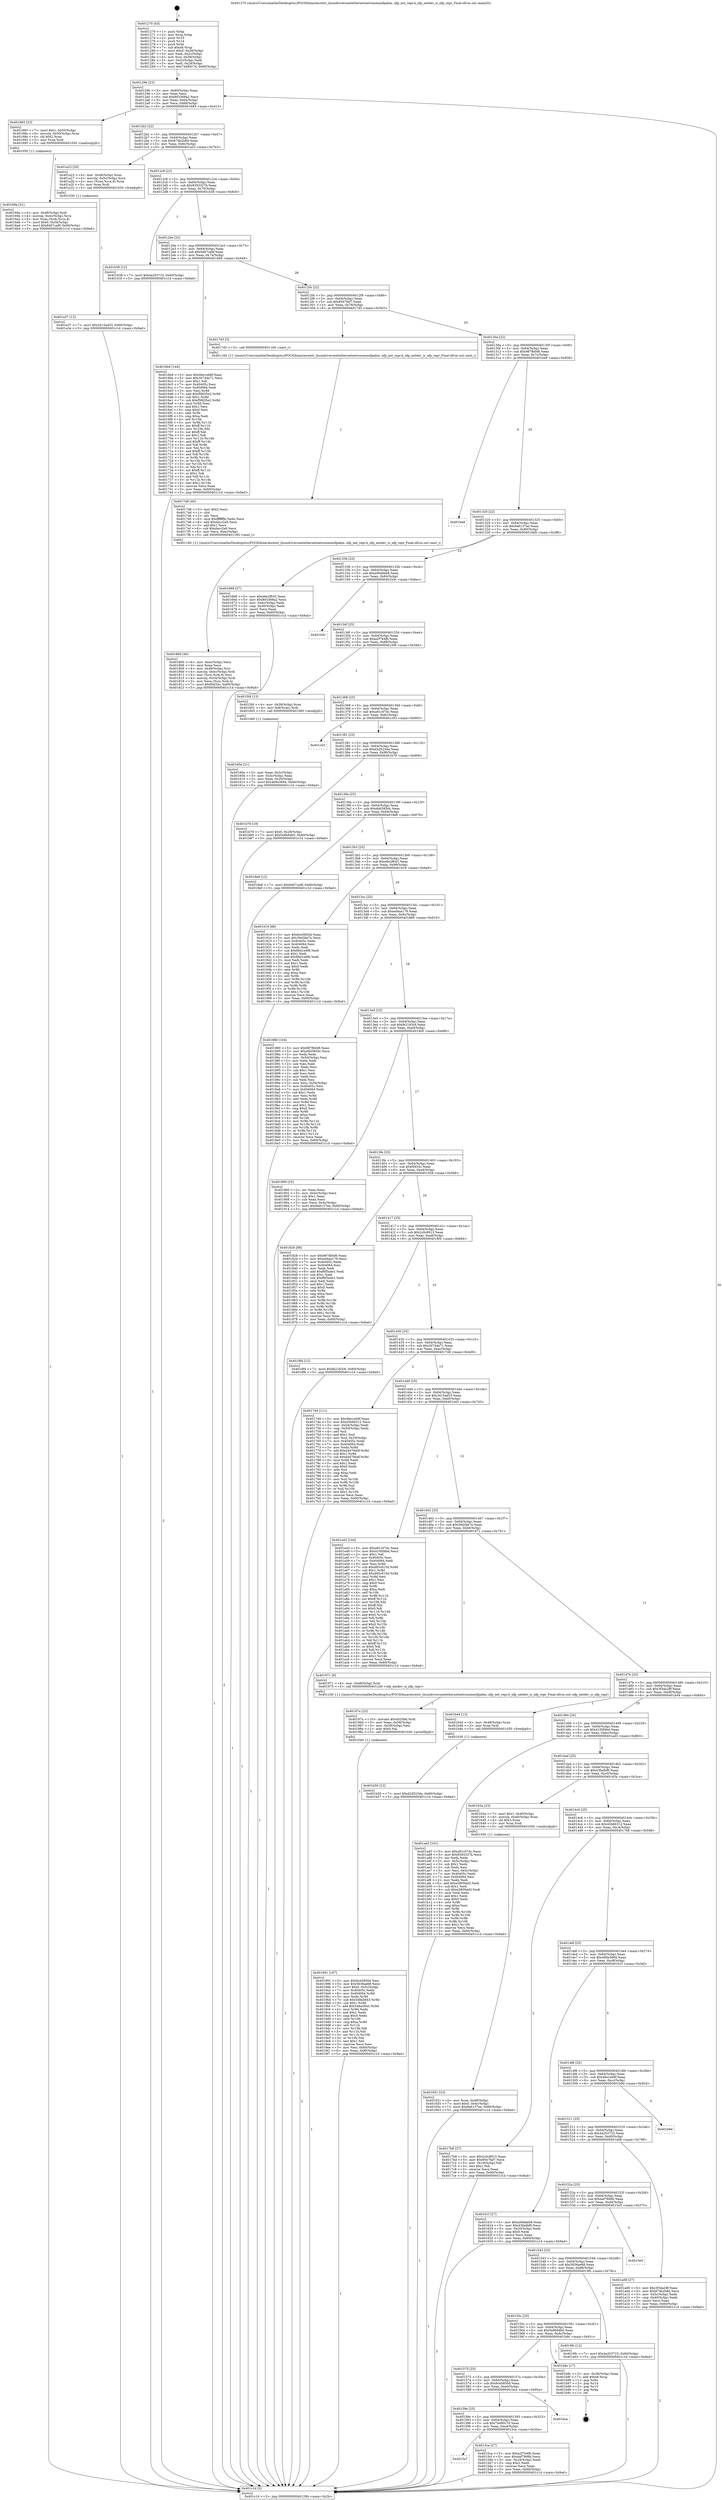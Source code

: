 digraph "0x401270" {
  label = "0x401270 (/mnt/c/Users/mathe/Desktop/tcc/POCII/binaries/extr_linuxdriversnetethernetnetronomenfpabm..nfp_net_repr.h_nfp_netdev_is_nfp_repr_Final-ollvm.out::main(0))"
  labelloc = "t"
  node[shape=record]

  Entry [label="",width=0.3,height=0.3,shape=circle,fillcolor=black,style=filled]
  "0x40129b" [label="{
     0x40129b [23]\l
     | [instrs]\l
     &nbsp;&nbsp;0x40129b \<+3\>: mov -0x60(%rbp),%eax\l
     &nbsp;&nbsp;0x40129e \<+2\>: mov %eax,%ecx\l
     &nbsp;&nbsp;0x4012a0 \<+6\>: sub $0x803368a2,%ecx\l
     &nbsp;&nbsp;0x4012a6 \<+3\>: mov %eax,-0x64(%rbp)\l
     &nbsp;&nbsp;0x4012a9 \<+3\>: mov %ecx,-0x68(%rbp)\l
     &nbsp;&nbsp;0x4012ac \<+6\>: je 0000000000401683 \<main+0x413\>\l
  }"]
  "0x401683" [label="{
     0x401683 [23]\l
     | [instrs]\l
     &nbsp;&nbsp;0x401683 \<+7\>: movl $0x1,-0x50(%rbp)\l
     &nbsp;&nbsp;0x40168a \<+4\>: movslq -0x50(%rbp),%rax\l
     &nbsp;&nbsp;0x40168e \<+4\>: shl $0x2,%rax\l
     &nbsp;&nbsp;0x401692 \<+3\>: mov %rax,%rdi\l
     &nbsp;&nbsp;0x401695 \<+5\>: call 0000000000401050 \<malloc@plt\>\l
     | [calls]\l
     &nbsp;&nbsp;0x401050 \{1\} (unknown)\l
  }"]
  "0x4012b2" [label="{
     0x4012b2 [22]\l
     | [instrs]\l
     &nbsp;&nbsp;0x4012b2 \<+5\>: jmp 00000000004012b7 \<main+0x47\>\l
     &nbsp;&nbsp;0x4012b7 \<+3\>: mov -0x64(%rbp),%eax\l
     &nbsp;&nbsp;0x4012ba \<+5\>: sub $0x874b2b84,%eax\l
     &nbsp;&nbsp;0x4012bf \<+3\>: mov %eax,-0x6c(%rbp)\l
     &nbsp;&nbsp;0x4012c2 \<+6\>: je 0000000000401a23 \<main+0x7b3\>\l
  }"]
  Exit [label="",width=0.3,height=0.3,shape=circle,fillcolor=black,style=filled,peripheries=2]
  "0x401a23" [label="{
     0x401a23 [20]\l
     | [instrs]\l
     &nbsp;&nbsp;0x401a23 \<+4\>: mov -0x48(%rbp),%rax\l
     &nbsp;&nbsp;0x401a27 \<+4\>: movslq -0x5c(%rbp),%rcx\l
     &nbsp;&nbsp;0x401a2b \<+4\>: mov (%rax,%rcx,8),%rax\l
     &nbsp;&nbsp;0x401a2f \<+3\>: mov %rax,%rdi\l
     &nbsp;&nbsp;0x401a32 \<+5\>: call 0000000000401030 \<free@plt\>\l
     | [calls]\l
     &nbsp;&nbsp;0x401030 \{1\} (unknown)\l
  }"]
  "0x4012c8" [label="{
     0x4012c8 [22]\l
     | [instrs]\l
     &nbsp;&nbsp;0x4012c8 \<+5\>: jmp 00000000004012cd \<main+0x5d\>\l
     &nbsp;&nbsp;0x4012cd \<+3\>: mov -0x64(%rbp),%eax\l
     &nbsp;&nbsp;0x4012d0 \<+5\>: sub $0x9393327b,%eax\l
     &nbsp;&nbsp;0x4012d5 \<+3\>: mov %eax,-0x70(%rbp)\l
     &nbsp;&nbsp;0x4012d8 \<+6\>: je 0000000000401b38 \<main+0x8c8\>\l
  }"]
  "0x401b50" [label="{
     0x401b50 [12]\l
     | [instrs]\l
     &nbsp;&nbsp;0x401b50 \<+7\>: movl $0xd2d523da,-0x60(%rbp)\l
     &nbsp;&nbsp;0x401b57 \<+5\>: jmp 0000000000401c1d \<main+0x9ad\>\l
  }"]
  "0x401b38" [label="{
     0x401b38 [12]\l
     | [instrs]\l
     &nbsp;&nbsp;0x401b38 \<+7\>: movl $0x4a203723,-0x60(%rbp)\l
     &nbsp;&nbsp;0x401b3f \<+5\>: jmp 0000000000401c1d \<main+0x9ad\>\l
  }"]
  "0x4012de" [label="{
     0x4012de [22]\l
     | [instrs]\l
     &nbsp;&nbsp;0x4012de \<+5\>: jmp 00000000004012e3 \<main+0x73\>\l
     &nbsp;&nbsp;0x4012e3 \<+3\>: mov -0x64(%rbp),%eax\l
     &nbsp;&nbsp;0x4012e6 \<+5\>: sub $0x9467ca9f,%eax\l
     &nbsp;&nbsp;0x4012eb \<+3\>: mov %eax,-0x74(%rbp)\l
     &nbsp;&nbsp;0x4012ee \<+6\>: je 00000000004016b9 \<main+0x449\>\l
  }"]
  "0x401a37" [label="{
     0x401a37 [12]\l
     | [instrs]\l
     &nbsp;&nbsp;0x401a37 \<+7\>: movl $0x3415ad33,-0x60(%rbp)\l
     &nbsp;&nbsp;0x401a3e \<+5\>: jmp 0000000000401c1d \<main+0x9ad\>\l
  }"]
  "0x4016b9" [label="{
     0x4016b9 [144]\l
     | [instrs]\l
     &nbsp;&nbsp;0x4016b9 \<+5\>: mov $0x46e1eb8f,%eax\l
     &nbsp;&nbsp;0x4016be \<+5\>: mov $0x30744e71,%ecx\l
     &nbsp;&nbsp;0x4016c3 \<+2\>: mov $0x1,%dl\l
     &nbsp;&nbsp;0x4016c5 \<+7\>: mov 0x40405c,%esi\l
     &nbsp;&nbsp;0x4016cc \<+7\>: mov 0x404064,%edi\l
     &nbsp;&nbsp;0x4016d3 \<+3\>: mov %esi,%r8d\l
     &nbsp;&nbsp;0x4016d6 \<+7\>: add $0xf5fd35e2,%r8d\l
     &nbsp;&nbsp;0x4016dd \<+4\>: sub $0x1,%r8d\l
     &nbsp;&nbsp;0x4016e1 \<+7\>: sub $0xf5fd35e2,%r8d\l
     &nbsp;&nbsp;0x4016e8 \<+4\>: imul %r8d,%esi\l
     &nbsp;&nbsp;0x4016ec \<+3\>: and $0x1,%esi\l
     &nbsp;&nbsp;0x4016ef \<+3\>: cmp $0x0,%esi\l
     &nbsp;&nbsp;0x4016f2 \<+4\>: sete %r9b\l
     &nbsp;&nbsp;0x4016f6 \<+3\>: cmp $0xa,%edi\l
     &nbsp;&nbsp;0x4016f9 \<+4\>: setl %r10b\l
     &nbsp;&nbsp;0x4016fd \<+3\>: mov %r9b,%r11b\l
     &nbsp;&nbsp;0x401700 \<+4\>: xor $0xff,%r11b\l
     &nbsp;&nbsp;0x401704 \<+3\>: mov %r10b,%bl\l
     &nbsp;&nbsp;0x401707 \<+3\>: xor $0xff,%bl\l
     &nbsp;&nbsp;0x40170a \<+3\>: xor $0x1,%dl\l
     &nbsp;&nbsp;0x40170d \<+3\>: mov %r11b,%r14b\l
     &nbsp;&nbsp;0x401710 \<+4\>: and $0xff,%r14b\l
     &nbsp;&nbsp;0x401714 \<+3\>: and %dl,%r9b\l
     &nbsp;&nbsp;0x401717 \<+3\>: mov %bl,%r15b\l
     &nbsp;&nbsp;0x40171a \<+4\>: and $0xff,%r15b\l
     &nbsp;&nbsp;0x40171e \<+3\>: and %dl,%r10b\l
     &nbsp;&nbsp;0x401721 \<+3\>: or %r9b,%r14b\l
     &nbsp;&nbsp;0x401724 \<+3\>: or %r10b,%r15b\l
     &nbsp;&nbsp;0x401727 \<+3\>: xor %r15b,%r14b\l
     &nbsp;&nbsp;0x40172a \<+3\>: or %bl,%r11b\l
     &nbsp;&nbsp;0x40172d \<+4\>: xor $0xff,%r11b\l
     &nbsp;&nbsp;0x401731 \<+3\>: or $0x1,%dl\l
     &nbsp;&nbsp;0x401734 \<+3\>: and %dl,%r11b\l
     &nbsp;&nbsp;0x401737 \<+3\>: or %r11b,%r14b\l
     &nbsp;&nbsp;0x40173a \<+4\>: test $0x1,%r14b\l
     &nbsp;&nbsp;0x40173e \<+3\>: cmovne %ecx,%eax\l
     &nbsp;&nbsp;0x401741 \<+3\>: mov %eax,-0x60(%rbp)\l
     &nbsp;&nbsp;0x401744 \<+5\>: jmp 0000000000401c1d \<main+0x9ad\>\l
  }"]
  "0x4012f4" [label="{
     0x4012f4 [22]\l
     | [instrs]\l
     &nbsp;&nbsp;0x4012f4 \<+5\>: jmp 00000000004012f9 \<main+0x89\>\l
     &nbsp;&nbsp;0x4012f9 \<+3\>: mov -0x64(%rbp),%eax\l
     &nbsp;&nbsp;0x4012fc \<+5\>: sub $0x9547faf7,%eax\l
     &nbsp;&nbsp;0x401301 \<+3\>: mov %eax,-0x78(%rbp)\l
     &nbsp;&nbsp;0x401304 \<+6\>: je 00000000004017d3 \<main+0x563\>\l
  }"]
  "0x401991" [label="{
     0x401991 [107]\l
     | [instrs]\l
     &nbsp;&nbsp;0x401991 \<+5\>: mov $0x6ce5850d,%esi\l
     &nbsp;&nbsp;0x401996 \<+5\>: mov $0x5836ae68,%ecx\l
     &nbsp;&nbsp;0x40199b \<+7\>: movl $0x0,-0x5c(%rbp)\l
     &nbsp;&nbsp;0x4019a2 \<+7\>: mov 0x40405c,%edx\l
     &nbsp;&nbsp;0x4019a9 \<+8\>: mov 0x404064,%r8d\l
     &nbsp;&nbsp;0x4019b1 \<+3\>: mov %edx,%r9d\l
     &nbsp;&nbsp;0x4019b4 \<+7\>: sub $0x548a5843,%r9d\l
     &nbsp;&nbsp;0x4019bb \<+4\>: sub $0x1,%r9d\l
     &nbsp;&nbsp;0x4019bf \<+7\>: add $0x548a5843,%r9d\l
     &nbsp;&nbsp;0x4019c6 \<+4\>: imul %r9d,%edx\l
     &nbsp;&nbsp;0x4019ca \<+3\>: and $0x1,%edx\l
     &nbsp;&nbsp;0x4019cd \<+3\>: cmp $0x0,%edx\l
     &nbsp;&nbsp;0x4019d0 \<+4\>: sete %r10b\l
     &nbsp;&nbsp;0x4019d4 \<+4\>: cmp $0xa,%r8d\l
     &nbsp;&nbsp;0x4019d8 \<+4\>: setl %r11b\l
     &nbsp;&nbsp;0x4019dc \<+3\>: mov %r10b,%bl\l
     &nbsp;&nbsp;0x4019df \<+3\>: and %r11b,%bl\l
     &nbsp;&nbsp;0x4019e2 \<+3\>: xor %r11b,%r10b\l
     &nbsp;&nbsp;0x4019e5 \<+3\>: or %r10b,%bl\l
     &nbsp;&nbsp;0x4019e8 \<+3\>: test $0x1,%bl\l
     &nbsp;&nbsp;0x4019eb \<+3\>: cmovne %ecx,%esi\l
     &nbsp;&nbsp;0x4019ee \<+3\>: mov %esi,-0x60(%rbp)\l
     &nbsp;&nbsp;0x4019f1 \<+6\>: mov %eax,-0xf0(%rbp)\l
     &nbsp;&nbsp;0x4019f7 \<+5\>: jmp 0000000000401c1d \<main+0x9ad\>\l
  }"]
  "0x4017d3" [label="{
     0x4017d3 [5]\l
     | [instrs]\l
     &nbsp;&nbsp;0x4017d3 \<+5\>: call 0000000000401160 \<next_i\>\l
     | [calls]\l
     &nbsp;&nbsp;0x401160 \{1\} (/mnt/c/Users/mathe/Desktop/tcc/POCII/binaries/extr_linuxdriversnetethernetnetronomenfpabm..nfp_net_repr.h_nfp_netdev_is_nfp_repr_Final-ollvm.out::next_i)\l
  }"]
  "0x40130a" [label="{
     0x40130a [22]\l
     | [instrs]\l
     &nbsp;&nbsp;0x40130a \<+5\>: jmp 000000000040130f \<main+0x9f\>\l
     &nbsp;&nbsp;0x40130f \<+3\>: mov -0x64(%rbp),%eax\l
     &nbsp;&nbsp;0x401312 \<+5\>: sub $0x987fb0d6,%eax\l
     &nbsp;&nbsp;0x401317 \<+3\>: mov %eax,-0x7c(%rbp)\l
     &nbsp;&nbsp;0x40131a \<+6\>: je 0000000000401ba9 \<main+0x939\>\l
  }"]
  "0x40197a" [label="{
     0x40197a [23]\l
     | [instrs]\l
     &nbsp;&nbsp;0x40197a \<+10\>: movabs $0x4020b6,%rdi\l
     &nbsp;&nbsp;0x401984 \<+3\>: mov %eax,-0x58(%rbp)\l
     &nbsp;&nbsp;0x401987 \<+3\>: mov -0x58(%rbp),%esi\l
     &nbsp;&nbsp;0x40198a \<+2\>: mov $0x0,%al\l
     &nbsp;&nbsp;0x40198c \<+5\>: call 0000000000401040 \<printf@plt\>\l
     | [calls]\l
     &nbsp;&nbsp;0x401040 \{1\} (unknown)\l
  }"]
  "0x401ba9" [label="{
     0x401ba9\l
  }", style=dashed]
  "0x401320" [label="{
     0x401320 [22]\l
     | [instrs]\l
     &nbsp;&nbsp;0x401320 \<+5\>: jmp 0000000000401325 \<main+0xb5\>\l
     &nbsp;&nbsp;0x401325 \<+3\>: mov -0x64(%rbp),%eax\l
     &nbsp;&nbsp;0x401328 \<+5\>: sub $0x9a6137ee,%eax\l
     &nbsp;&nbsp;0x40132d \<+3\>: mov %eax,-0x80(%rbp)\l
     &nbsp;&nbsp;0x401330 \<+6\>: je 0000000000401668 \<main+0x3f8\>\l
  }"]
  "0x401800" [label="{
     0x401800 [40]\l
     | [instrs]\l
     &nbsp;&nbsp;0x401800 \<+6\>: mov -0xec(%rbp),%ecx\l
     &nbsp;&nbsp;0x401806 \<+3\>: imul %eax,%ecx\l
     &nbsp;&nbsp;0x401809 \<+4\>: mov -0x48(%rbp),%rsi\l
     &nbsp;&nbsp;0x40180d \<+4\>: movslq -0x4c(%rbp),%rdi\l
     &nbsp;&nbsp;0x401811 \<+4\>: mov (%rsi,%rdi,8),%rsi\l
     &nbsp;&nbsp;0x401815 \<+4\>: movslq -0x54(%rbp),%rdi\l
     &nbsp;&nbsp;0x401819 \<+3\>: mov %ecx,(%rsi,%rdi,4)\l
     &nbsp;&nbsp;0x40181c \<+7\>: movl $0xf0d33c,-0x60(%rbp)\l
     &nbsp;&nbsp;0x401823 \<+5\>: jmp 0000000000401c1d \<main+0x9ad\>\l
  }"]
  "0x401668" [label="{
     0x401668 [27]\l
     | [instrs]\l
     &nbsp;&nbsp;0x401668 \<+5\>: mov $0xe6e2f643,%eax\l
     &nbsp;&nbsp;0x40166d \<+5\>: mov $0x803368a2,%ecx\l
     &nbsp;&nbsp;0x401672 \<+3\>: mov -0x4c(%rbp),%edx\l
     &nbsp;&nbsp;0x401675 \<+3\>: cmp -0x40(%rbp),%edx\l
     &nbsp;&nbsp;0x401678 \<+3\>: cmovl %ecx,%eax\l
     &nbsp;&nbsp;0x40167b \<+3\>: mov %eax,-0x60(%rbp)\l
     &nbsp;&nbsp;0x40167e \<+5\>: jmp 0000000000401c1d \<main+0x9ad\>\l
  }"]
  "0x401336" [label="{
     0x401336 [25]\l
     | [instrs]\l
     &nbsp;&nbsp;0x401336 \<+5\>: jmp 000000000040133b \<main+0xcb\>\l
     &nbsp;&nbsp;0x40133b \<+3\>: mov -0x64(%rbp),%eax\l
     &nbsp;&nbsp;0x40133e \<+5\>: sub $0xa06ddeb8,%eax\l
     &nbsp;&nbsp;0x401343 \<+6\>: mov %eax,-0x84(%rbp)\l
     &nbsp;&nbsp;0x401349 \<+6\>: je 0000000000401b5c \<main+0x8ec\>\l
  }"]
  "0x4017d8" [label="{
     0x4017d8 [40]\l
     | [instrs]\l
     &nbsp;&nbsp;0x4017d8 \<+5\>: mov $0x2,%ecx\l
     &nbsp;&nbsp;0x4017dd \<+1\>: cltd\l
     &nbsp;&nbsp;0x4017de \<+2\>: idiv %ecx\l
     &nbsp;&nbsp;0x4017e0 \<+6\>: imul $0xfffffffe,%edx,%ecx\l
     &nbsp;&nbsp;0x4017e6 \<+6\>: add $0xdacc2a0,%ecx\l
     &nbsp;&nbsp;0x4017ec \<+3\>: add $0x1,%ecx\l
     &nbsp;&nbsp;0x4017ef \<+6\>: sub $0xdacc2a0,%ecx\l
     &nbsp;&nbsp;0x4017f5 \<+6\>: mov %ecx,-0xec(%rbp)\l
     &nbsp;&nbsp;0x4017fb \<+5\>: call 0000000000401160 \<next_i\>\l
     | [calls]\l
     &nbsp;&nbsp;0x401160 \{1\} (/mnt/c/Users/mathe/Desktop/tcc/POCII/binaries/extr_linuxdriversnetethernetnetronomenfpabm..nfp_net_repr.h_nfp_netdev_is_nfp_repr_Final-ollvm.out::next_i)\l
  }"]
  "0x401b5c" [label="{
     0x401b5c\l
  }", style=dashed]
  "0x40134f" [label="{
     0x40134f [25]\l
     | [instrs]\l
     &nbsp;&nbsp;0x40134f \<+5\>: jmp 0000000000401354 \<main+0xe4\>\l
     &nbsp;&nbsp;0x401354 \<+3\>: mov -0x64(%rbp),%eax\l
     &nbsp;&nbsp;0x401357 \<+5\>: sub $0xa2f7b4fb,%eax\l
     &nbsp;&nbsp;0x40135c \<+6\>: mov %eax,-0x88(%rbp)\l
     &nbsp;&nbsp;0x401362 \<+6\>: je 00000000004015fd \<main+0x38d\>\l
  }"]
  "0x40169a" [label="{
     0x40169a [31]\l
     | [instrs]\l
     &nbsp;&nbsp;0x40169a \<+4\>: mov -0x48(%rbp),%rdi\l
     &nbsp;&nbsp;0x40169e \<+4\>: movslq -0x4c(%rbp),%rcx\l
     &nbsp;&nbsp;0x4016a2 \<+4\>: mov %rax,(%rdi,%rcx,8)\l
     &nbsp;&nbsp;0x4016a6 \<+7\>: movl $0x0,-0x54(%rbp)\l
     &nbsp;&nbsp;0x4016ad \<+7\>: movl $0x9467ca9f,-0x60(%rbp)\l
     &nbsp;&nbsp;0x4016b4 \<+5\>: jmp 0000000000401c1d \<main+0x9ad\>\l
  }"]
  "0x4015fd" [label="{
     0x4015fd [13]\l
     | [instrs]\l
     &nbsp;&nbsp;0x4015fd \<+4\>: mov -0x38(%rbp),%rax\l
     &nbsp;&nbsp;0x401601 \<+4\>: mov 0x8(%rax),%rdi\l
     &nbsp;&nbsp;0x401605 \<+5\>: call 0000000000401060 \<atoi@plt\>\l
     | [calls]\l
     &nbsp;&nbsp;0x401060 \{1\} (unknown)\l
  }"]
  "0x401368" [label="{
     0x401368 [25]\l
     | [instrs]\l
     &nbsp;&nbsp;0x401368 \<+5\>: jmp 000000000040136d \<main+0xfd\>\l
     &nbsp;&nbsp;0x40136d \<+3\>: mov -0x64(%rbp),%eax\l
     &nbsp;&nbsp;0x401370 \<+5\>: sub $0xa91c07dc,%eax\l
     &nbsp;&nbsp;0x401375 \<+6\>: mov %eax,-0x8c(%rbp)\l
     &nbsp;&nbsp;0x40137b \<+6\>: je 0000000000401c03 \<main+0x993\>\l
  }"]
  "0x401651" [label="{
     0x401651 [23]\l
     | [instrs]\l
     &nbsp;&nbsp;0x401651 \<+4\>: mov %rax,-0x48(%rbp)\l
     &nbsp;&nbsp;0x401655 \<+7\>: movl $0x0,-0x4c(%rbp)\l
     &nbsp;&nbsp;0x40165c \<+7\>: movl $0x9a6137ee,-0x60(%rbp)\l
     &nbsp;&nbsp;0x401663 \<+5\>: jmp 0000000000401c1d \<main+0x9ad\>\l
  }"]
  "0x401c03" [label="{
     0x401c03\l
  }", style=dashed]
  "0x401381" [label="{
     0x401381 [25]\l
     | [instrs]\l
     &nbsp;&nbsp;0x401381 \<+5\>: jmp 0000000000401386 \<main+0x116\>\l
     &nbsp;&nbsp;0x401386 \<+3\>: mov -0x64(%rbp),%eax\l
     &nbsp;&nbsp;0x401389 \<+5\>: sub $0xd2d523da,%eax\l
     &nbsp;&nbsp;0x40138e \<+6\>: mov %eax,-0x90(%rbp)\l
     &nbsp;&nbsp;0x401394 \<+6\>: je 0000000000401b79 \<main+0x909\>\l
  }"]
  "0x40160a" [label="{
     0x40160a [21]\l
     | [instrs]\l
     &nbsp;&nbsp;0x40160a \<+3\>: mov %eax,-0x3c(%rbp)\l
     &nbsp;&nbsp;0x40160d \<+3\>: mov -0x3c(%rbp),%eax\l
     &nbsp;&nbsp;0x401610 \<+3\>: mov %eax,-0x20(%rbp)\l
     &nbsp;&nbsp;0x401613 \<+7\>: movl $0x469e3684,-0x60(%rbp)\l
     &nbsp;&nbsp;0x40161a \<+5\>: jmp 0000000000401c1d \<main+0x9ad\>\l
  }"]
  "0x401b79" [label="{
     0x401b79 [19]\l
     | [instrs]\l
     &nbsp;&nbsp;0x401b79 \<+7\>: movl $0x0,-0x28(%rbp)\l
     &nbsp;&nbsp;0x401b80 \<+7\>: movl $0x5e9b94b0,-0x60(%rbp)\l
     &nbsp;&nbsp;0x401b87 \<+5\>: jmp 0000000000401c1d \<main+0x9ad\>\l
  }"]
  "0x40139a" [label="{
     0x40139a [25]\l
     | [instrs]\l
     &nbsp;&nbsp;0x40139a \<+5\>: jmp 000000000040139f \<main+0x12f\>\l
     &nbsp;&nbsp;0x40139f \<+3\>: mov -0x64(%rbp),%eax\l
     &nbsp;&nbsp;0x4013a2 \<+5\>: sub $0xddd385dc,%eax\l
     &nbsp;&nbsp;0x4013a7 \<+6\>: mov %eax,-0x94(%rbp)\l
     &nbsp;&nbsp;0x4013ad \<+6\>: je 00000000004018e8 \<main+0x678\>\l
  }"]
  "0x401270" [label="{
     0x401270 [43]\l
     | [instrs]\l
     &nbsp;&nbsp;0x401270 \<+1\>: push %rbp\l
     &nbsp;&nbsp;0x401271 \<+3\>: mov %rsp,%rbp\l
     &nbsp;&nbsp;0x401274 \<+2\>: push %r15\l
     &nbsp;&nbsp;0x401276 \<+2\>: push %r14\l
     &nbsp;&nbsp;0x401278 \<+1\>: push %rbx\l
     &nbsp;&nbsp;0x401279 \<+7\>: sub $0xe8,%rsp\l
     &nbsp;&nbsp;0x401280 \<+7\>: movl $0x0,-0x28(%rbp)\l
     &nbsp;&nbsp;0x401287 \<+3\>: mov %edi,-0x2c(%rbp)\l
     &nbsp;&nbsp;0x40128a \<+4\>: mov %rsi,-0x38(%rbp)\l
     &nbsp;&nbsp;0x40128e \<+3\>: mov -0x2c(%rbp),%edi\l
     &nbsp;&nbsp;0x401291 \<+3\>: mov %edi,-0x24(%rbp)\l
     &nbsp;&nbsp;0x401294 \<+7\>: movl $0x74480c7d,-0x60(%rbp)\l
  }"]
  "0x4018e8" [label="{
     0x4018e8 [12]\l
     | [instrs]\l
     &nbsp;&nbsp;0x4018e8 \<+7\>: movl $0x9467ca9f,-0x60(%rbp)\l
     &nbsp;&nbsp;0x4018ef \<+5\>: jmp 0000000000401c1d \<main+0x9ad\>\l
  }"]
  "0x4013b3" [label="{
     0x4013b3 [25]\l
     | [instrs]\l
     &nbsp;&nbsp;0x4013b3 \<+5\>: jmp 00000000004013b8 \<main+0x148\>\l
     &nbsp;&nbsp;0x4013b8 \<+3\>: mov -0x64(%rbp),%eax\l
     &nbsp;&nbsp;0x4013bb \<+5\>: sub $0xe6e2f643,%eax\l
     &nbsp;&nbsp;0x4013c0 \<+6\>: mov %eax,-0x98(%rbp)\l
     &nbsp;&nbsp;0x4013c6 \<+6\>: je 0000000000401919 \<main+0x6a9\>\l
  }"]
  "0x401c1d" [label="{
     0x401c1d [5]\l
     | [instrs]\l
     &nbsp;&nbsp;0x401c1d \<+5\>: jmp 000000000040129b \<main+0x2b\>\l
  }"]
  "0x401919" [label="{
     0x401919 [88]\l
     | [instrs]\l
     &nbsp;&nbsp;0x401919 \<+5\>: mov $0x6ce5850d,%eax\l
     &nbsp;&nbsp;0x40191e \<+5\>: mov $0x39d3be7e,%ecx\l
     &nbsp;&nbsp;0x401923 \<+7\>: mov 0x40405c,%edx\l
     &nbsp;&nbsp;0x40192a \<+7\>: mov 0x404064,%esi\l
     &nbsp;&nbsp;0x401931 \<+2\>: mov %edx,%edi\l
     &nbsp;&nbsp;0x401933 \<+6\>: sub $0x86d1e6f6,%edi\l
     &nbsp;&nbsp;0x401939 \<+3\>: sub $0x1,%edi\l
     &nbsp;&nbsp;0x40193c \<+6\>: add $0x86d1e6f6,%edi\l
     &nbsp;&nbsp;0x401942 \<+3\>: imul %edi,%edx\l
     &nbsp;&nbsp;0x401945 \<+3\>: and $0x1,%edx\l
     &nbsp;&nbsp;0x401948 \<+3\>: cmp $0x0,%edx\l
     &nbsp;&nbsp;0x40194b \<+4\>: sete %r8b\l
     &nbsp;&nbsp;0x40194f \<+3\>: cmp $0xa,%esi\l
     &nbsp;&nbsp;0x401952 \<+4\>: setl %r9b\l
     &nbsp;&nbsp;0x401956 \<+3\>: mov %r8b,%r10b\l
     &nbsp;&nbsp;0x401959 \<+3\>: and %r9b,%r10b\l
     &nbsp;&nbsp;0x40195c \<+3\>: xor %r9b,%r8b\l
     &nbsp;&nbsp;0x40195f \<+3\>: or %r8b,%r10b\l
     &nbsp;&nbsp;0x401962 \<+4\>: test $0x1,%r10b\l
     &nbsp;&nbsp;0x401966 \<+3\>: cmovne %ecx,%eax\l
     &nbsp;&nbsp;0x401969 \<+3\>: mov %eax,-0x60(%rbp)\l
     &nbsp;&nbsp;0x40196c \<+5\>: jmp 0000000000401c1d \<main+0x9ad\>\l
  }"]
  "0x4013cc" [label="{
     0x4013cc [25]\l
     | [instrs]\l
     &nbsp;&nbsp;0x4013cc \<+5\>: jmp 00000000004013d1 \<main+0x161\>\l
     &nbsp;&nbsp;0x4013d1 \<+3\>: mov -0x64(%rbp),%eax\l
     &nbsp;&nbsp;0x4013d4 \<+5\>: sub $0xed4aa179,%eax\l
     &nbsp;&nbsp;0x4013d9 \<+6\>: mov %eax,-0x9c(%rbp)\l
     &nbsp;&nbsp;0x4013df \<+6\>: je 0000000000401880 \<main+0x610\>\l
  }"]
  "0x4015a7" [label="{
     0x4015a7\l
  }", style=dashed]
  "0x401880" [label="{
     0x401880 [104]\l
     | [instrs]\l
     &nbsp;&nbsp;0x401880 \<+5\>: mov $0x987fb0d6,%eax\l
     &nbsp;&nbsp;0x401885 \<+5\>: mov $0xddd385dc,%ecx\l
     &nbsp;&nbsp;0x40188a \<+2\>: xor %edx,%edx\l
     &nbsp;&nbsp;0x40188c \<+3\>: mov -0x54(%rbp),%esi\l
     &nbsp;&nbsp;0x40188f \<+2\>: mov %edx,%edi\l
     &nbsp;&nbsp;0x401891 \<+2\>: sub %esi,%edi\l
     &nbsp;&nbsp;0x401893 \<+2\>: mov %edx,%esi\l
     &nbsp;&nbsp;0x401895 \<+3\>: sub $0x1,%esi\l
     &nbsp;&nbsp;0x401898 \<+2\>: add %esi,%edi\l
     &nbsp;&nbsp;0x40189a \<+2\>: mov %edx,%esi\l
     &nbsp;&nbsp;0x40189c \<+2\>: sub %edi,%esi\l
     &nbsp;&nbsp;0x40189e \<+3\>: mov %esi,-0x54(%rbp)\l
     &nbsp;&nbsp;0x4018a1 \<+7\>: mov 0x40405c,%esi\l
     &nbsp;&nbsp;0x4018a8 \<+7\>: mov 0x404064,%edi\l
     &nbsp;&nbsp;0x4018af \<+3\>: sub $0x1,%edx\l
     &nbsp;&nbsp;0x4018b2 \<+3\>: mov %esi,%r8d\l
     &nbsp;&nbsp;0x4018b5 \<+3\>: add %edx,%r8d\l
     &nbsp;&nbsp;0x4018b8 \<+4\>: imul %r8d,%esi\l
     &nbsp;&nbsp;0x4018bc \<+3\>: and $0x1,%esi\l
     &nbsp;&nbsp;0x4018bf \<+3\>: cmp $0x0,%esi\l
     &nbsp;&nbsp;0x4018c2 \<+4\>: sete %r9b\l
     &nbsp;&nbsp;0x4018c6 \<+3\>: cmp $0xa,%edi\l
     &nbsp;&nbsp;0x4018c9 \<+4\>: setl %r10b\l
     &nbsp;&nbsp;0x4018cd \<+3\>: mov %r9b,%r11b\l
     &nbsp;&nbsp;0x4018d0 \<+3\>: and %r10b,%r11b\l
     &nbsp;&nbsp;0x4018d3 \<+3\>: xor %r10b,%r9b\l
     &nbsp;&nbsp;0x4018d6 \<+3\>: or %r9b,%r11b\l
     &nbsp;&nbsp;0x4018d9 \<+4\>: test $0x1,%r11b\l
     &nbsp;&nbsp;0x4018dd \<+3\>: cmovne %ecx,%eax\l
     &nbsp;&nbsp;0x4018e0 \<+3\>: mov %eax,-0x60(%rbp)\l
     &nbsp;&nbsp;0x4018e3 \<+5\>: jmp 0000000000401c1d \<main+0x9ad\>\l
  }"]
  "0x4013e5" [label="{
     0x4013e5 [25]\l
     | [instrs]\l
     &nbsp;&nbsp;0x4013e5 \<+5\>: jmp 00000000004013ea \<main+0x17a\>\l
     &nbsp;&nbsp;0x4013ea \<+3\>: mov -0x64(%rbp),%eax\l
     &nbsp;&nbsp;0x4013ed \<+5\>: sub $0xfe2183c6,%eax\l
     &nbsp;&nbsp;0x4013f2 \<+6\>: mov %eax,-0xa0(%rbp)\l
     &nbsp;&nbsp;0x4013f8 \<+6\>: je 0000000000401900 \<main+0x690\>\l
  }"]
  "0x4015ca" [label="{
     0x4015ca [27]\l
     | [instrs]\l
     &nbsp;&nbsp;0x4015ca \<+5\>: mov $0xa2f7b4fb,%eax\l
     &nbsp;&nbsp;0x4015cf \<+5\>: mov $0x4af7806b,%ecx\l
     &nbsp;&nbsp;0x4015d4 \<+3\>: mov -0x24(%rbp),%edx\l
     &nbsp;&nbsp;0x4015d7 \<+3\>: cmp $0x2,%edx\l
     &nbsp;&nbsp;0x4015da \<+3\>: cmovne %ecx,%eax\l
     &nbsp;&nbsp;0x4015dd \<+3\>: mov %eax,-0x60(%rbp)\l
     &nbsp;&nbsp;0x4015e0 \<+5\>: jmp 0000000000401c1d \<main+0x9ad\>\l
  }"]
  "0x401900" [label="{
     0x401900 [25]\l
     | [instrs]\l
     &nbsp;&nbsp;0x401900 \<+2\>: xor %eax,%eax\l
     &nbsp;&nbsp;0x401902 \<+3\>: mov -0x4c(%rbp),%ecx\l
     &nbsp;&nbsp;0x401905 \<+3\>: sub $0x1,%eax\l
     &nbsp;&nbsp;0x401908 \<+2\>: sub %eax,%ecx\l
     &nbsp;&nbsp;0x40190a \<+3\>: mov %ecx,-0x4c(%rbp)\l
     &nbsp;&nbsp;0x40190d \<+7\>: movl $0x9a6137ee,-0x60(%rbp)\l
     &nbsp;&nbsp;0x401914 \<+5\>: jmp 0000000000401c1d \<main+0x9ad\>\l
  }"]
  "0x4013fe" [label="{
     0x4013fe [25]\l
     | [instrs]\l
     &nbsp;&nbsp;0x4013fe \<+5\>: jmp 0000000000401403 \<main+0x193\>\l
     &nbsp;&nbsp;0x401403 \<+3\>: mov -0x64(%rbp),%eax\l
     &nbsp;&nbsp;0x401406 \<+5\>: sub $0xf0d33c,%eax\l
     &nbsp;&nbsp;0x40140b \<+6\>: mov %eax,-0xa4(%rbp)\l
     &nbsp;&nbsp;0x401411 \<+6\>: je 0000000000401828 \<main+0x5b8\>\l
  }"]
  "0x40158e" [label="{
     0x40158e [25]\l
     | [instrs]\l
     &nbsp;&nbsp;0x40158e \<+5\>: jmp 0000000000401593 \<main+0x323\>\l
     &nbsp;&nbsp;0x401593 \<+3\>: mov -0x64(%rbp),%eax\l
     &nbsp;&nbsp;0x401596 \<+5\>: sub $0x74480c7d,%eax\l
     &nbsp;&nbsp;0x40159b \<+6\>: mov %eax,-0xe4(%rbp)\l
     &nbsp;&nbsp;0x4015a1 \<+6\>: je 00000000004015ca \<main+0x35a\>\l
  }"]
  "0x401828" [label="{
     0x401828 [88]\l
     | [instrs]\l
     &nbsp;&nbsp;0x401828 \<+5\>: mov $0x987fb0d6,%eax\l
     &nbsp;&nbsp;0x40182d \<+5\>: mov $0xed4aa179,%ecx\l
     &nbsp;&nbsp;0x401832 \<+7\>: mov 0x40405c,%edx\l
     &nbsp;&nbsp;0x401839 \<+7\>: mov 0x404064,%esi\l
     &nbsp;&nbsp;0x401840 \<+2\>: mov %edx,%edi\l
     &nbsp;&nbsp;0x401842 \<+6\>: add $0xf6f5a4e1,%edi\l
     &nbsp;&nbsp;0x401848 \<+3\>: sub $0x1,%edi\l
     &nbsp;&nbsp;0x40184b \<+6\>: sub $0xf6f5a4e1,%edi\l
     &nbsp;&nbsp;0x401851 \<+3\>: imul %edi,%edx\l
     &nbsp;&nbsp;0x401854 \<+3\>: and $0x1,%edx\l
     &nbsp;&nbsp;0x401857 \<+3\>: cmp $0x0,%edx\l
     &nbsp;&nbsp;0x40185a \<+4\>: sete %r8b\l
     &nbsp;&nbsp;0x40185e \<+3\>: cmp $0xa,%esi\l
     &nbsp;&nbsp;0x401861 \<+4\>: setl %r9b\l
     &nbsp;&nbsp;0x401865 \<+3\>: mov %r8b,%r10b\l
     &nbsp;&nbsp;0x401868 \<+3\>: and %r9b,%r10b\l
     &nbsp;&nbsp;0x40186b \<+3\>: xor %r9b,%r8b\l
     &nbsp;&nbsp;0x40186e \<+3\>: or %r8b,%r10b\l
     &nbsp;&nbsp;0x401871 \<+4\>: test $0x1,%r10b\l
     &nbsp;&nbsp;0x401875 \<+3\>: cmovne %ecx,%eax\l
     &nbsp;&nbsp;0x401878 \<+3\>: mov %eax,-0x60(%rbp)\l
     &nbsp;&nbsp;0x40187b \<+5\>: jmp 0000000000401c1d \<main+0x9ad\>\l
  }"]
  "0x401417" [label="{
     0x401417 [25]\l
     | [instrs]\l
     &nbsp;&nbsp;0x401417 \<+5\>: jmp 000000000040141c \<main+0x1ac\>\l
     &nbsp;&nbsp;0x40141c \<+3\>: mov -0x64(%rbp),%eax\l
     &nbsp;&nbsp;0x40141f \<+5\>: sub $0x2c0c8913,%eax\l
     &nbsp;&nbsp;0x401424 \<+6\>: mov %eax,-0xa8(%rbp)\l
     &nbsp;&nbsp;0x40142a \<+6\>: je 00000000004018f4 \<main+0x684\>\l
  }"]
  "0x401bca" [label="{
     0x401bca\l
  }", style=dashed]
  "0x4018f4" [label="{
     0x4018f4 [12]\l
     | [instrs]\l
     &nbsp;&nbsp;0x4018f4 \<+7\>: movl $0xfe2183c6,-0x60(%rbp)\l
     &nbsp;&nbsp;0x4018fb \<+5\>: jmp 0000000000401c1d \<main+0x9ad\>\l
  }"]
  "0x401430" [label="{
     0x401430 [25]\l
     | [instrs]\l
     &nbsp;&nbsp;0x401430 \<+5\>: jmp 0000000000401435 \<main+0x1c5\>\l
     &nbsp;&nbsp;0x401435 \<+3\>: mov -0x64(%rbp),%eax\l
     &nbsp;&nbsp;0x401438 \<+5\>: sub $0x30744e71,%eax\l
     &nbsp;&nbsp;0x40143d \<+6\>: mov %eax,-0xac(%rbp)\l
     &nbsp;&nbsp;0x401443 \<+6\>: je 0000000000401749 \<main+0x4d9\>\l
  }"]
  "0x401575" [label="{
     0x401575 [25]\l
     | [instrs]\l
     &nbsp;&nbsp;0x401575 \<+5\>: jmp 000000000040157a \<main+0x30a\>\l
     &nbsp;&nbsp;0x40157a \<+3\>: mov -0x64(%rbp),%eax\l
     &nbsp;&nbsp;0x40157d \<+5\>: sub $0x6ce5850d,%eax\l
     &nbsp;&nbsp;0x401582 \<+6\>: mov %eax,-0xe0(%rbp)\l
     &nbsp;&nbsp;0x401588 \<+6\>: je 0000000000401bca \<main+0x95a\>\l
  }"]
  "0x401749" [label="{
     0x401749 [111]\l
     | [instrs]\l
     &nbsp;&nbsp;0x401749 \<+5\>: mov $0x46e1eb8f,%eax\l
     &nbsp;&nbsp;0x40174e \<+5\>: mov $0x45b66312,%ecx\l
     &nbsp;&nbsp;0x401753 \<+3\>: mov -0x54(%rbp),%edx\l
     &nbsp;&nbsp;0x401756 \<+3\>: cmp -0x50(%rbp),%edx\l
     &nbsp;&nbsp;0x401759 \<+4\>: setl %sil\l
     &nbsp;&nbsp;0x40175d \<+4\>: and $0x1,%sil\l
     &nbsp;&nbsp;0x401761 \<+4\>: mov %sil,-0x19(%rbp)\l
     &nbsp;&nbsp;0x401765 \<+7\>: mov 0x40405c,%edx\l
     &nbsp;&nbsp;0x40176c \<+7\>: mov 0x404064,%edi\l
     &nbsp;&nbsp;0x401773 \<+3\>: mov %edx,%r8d\l
     &nbsp;&nbsp;0x401776 \<+7\>: add $0xd4479d4f,%r8d\l
     &nbsp;&nbsp;0x40177d \<+4\>: sub $0x1,%r8d\l
     &nbsp;&nbsp;0x401781 \<+7\>: sub $0xd4479d4f,%r8d\l
     &nbsp;&nbsp;0x401788 \<+4\>: imul %r8d,%edx\l
     &nbsp;&nbsp;0x40178c \<+3\>: and $0x1,%edx\l
     &nbsp;&nbsp;0x40178f \<+3\>: cmp $0x0,%edx\l
     &nbsp;&nbsp;0x401792 \<+4\>: sete %sil\l
     &nbsp;&nbsp;0x401796 \<+3\>: cmp $0xa,%edi\l
     &nbsp;&nbsp;0x401799 \<+4\>: setl %r9b\l
     &nbsp;&nbsp;0x40179d \<+3\>: mov %sil,%r10b\l
     &nbsp;&nbsp;0x4017a0 \<+3\>: and %r9b,%r10b\l
     &nbsp;&nbsp;0x4017a3 \<+3\>: xor %r9b,%sil\l
     &nbsp;&nbsp;0x4017a6 \<+3\>: or %sil,%r10b\l
     &nbsp;&nbsp;0x4017a9 \<+4\>: test $0x1,%r10b\l
     &nbsp;&nbsp;0x4017ad \<+3\>: cmovne %ecx,%eax\l
     &nbsp;&nbsp;0x4017b0 \<+3\>: mov %eax,-0x60(%rbp)\l
     &nbsp;&nbsp;0x4017b3 \<+5\>: jmp 0000000000401c1d \<main+0x9ad\>\l
  }"]
  "0x401449" [label="{
     0x401449 [25]\l
     | [instrs]\l
     &nbsp;&nbsp;0x401449 \<+5\>: jmp 000000000040144e \<main+0x1de\>\l
     &nbsp;&nbsp;0x40144e \<+3\>: mov -0x64(%rbp),%eax\l
     &nbsp;&nbsp;0x401451 \<+5\>: sub $0x3415ad33,%eax\l
     &nbsp;&nbsp;0x401456 \<+6\>: mov %eax,-0xb0(%rbp)\l
     &nbsp;&nbsp;0x40145c \<+6\>: je 0000000000401a43 \<main+0x7d3\>\l
  }"]
  "0x401b8c" [label="{
     0x401b8c [17]\l
     | [instrs]\l
     &nbsp;&nbsp;0x401b8c \<+3\>: mov -0x28(%rbp),%eax\l
     &nbsp;&nbsp;0x401b8f \<+7\>: add $0xe8,%rsp\l
     &nbsp;&nbsp;0x401b96 \<+1\>: pop %rbx\l
     &nbsp;&nbsp;0x401b97 \<+2\>: pop %r14\l
     &nbsp;&nbsp;0x401b99 \<+2\>: pop %r15\l
     &nbsp;&nbsp;0x401b9b \<+1\>: pop %rbp\l
     &nbsp;&nbsp;0x401b9c \<+1\>: ret\l
  }"]
  "0x401a43" [label="{
     0x401a43 [144]\l
     | [instrs]\l
     &nbsp;&nbsp;0x401a43 \<+5\>: mov $0xa91c07dc,%eax\l
     &nbsp;&nbsp;0x401a48 \<+5\>: mov $0x4100f4bd,%ecx\l
     &nbsp;&nbsp;0x401a4d \<+2\>: mov $0x1,%dl\l
     &nbsp;&nbsp;0x401a4f \<+7\>: mov 0x40405c,%esi\l
     &nbsp;&nbsp;0x401a56 \<+7\>: mov 0x404064,%edi\l
     &nbsp;&nbsp;0x401a5d \<+3\>: mov %esi,%r8d\l
     &nbsp;&nbsp;0x401a60 \<+7\>: sub $0x485c815d,%r8d\l
     &nbsp;&nbsp;0x401a67 \<+4\>: sub $0x1,%r8d\l
     &nbsp;&nbsp;0x401a6b \<+7\>: add $0x485c815d,%r8d\l
     &nbsp;&nbsp;0x401a72 \<+4\>: imul %r8d,%esi\l
     &nbsp;&nbsp;0x401a76 \<+3\>: and $0x1,%esi\l
     &nbsp;&nbsp;0x401a79 \<+3\>: cmp $0x0,%esi\l
     &nbsp;&nbsp;0x401a7c \<+4\>: sete %r9b\l
     &nbsp;&nbsp;0x401a80 \<+3\>: cmp $0xa,%edi\l
     &nbsp;&nbsp;0x401a83 \<+4\>: setl %r10b\l
     &nbsp;&nbsp;0x401a87 \<+3\>: mov %r9b,%r11b\l
     &nbsp;&nbsp;0x401a8a \<+4\>: xor $0xff,%r11b\l
     &nbsp;&nbsp;0x401a8e \<+3\>: mov %r10b,%bl\l
     &nbsp;&nbsp;0x401a91 \<+3\>: xor $0xff,%bl\l
     &nbsp;&nbsp;0x401a94 \<+3\>: xor $0x0,%dl\l
     &nbsp;&nbsp;0x401a97 \<+3\>: mov %r11b,%r14b\l
     &nbsp;&nbsp;0x401a9a \<+4\>: and $0x0,%r14b\l
     &nbsp;&nbsp;0x401a9e \<+3\>: and %dl,%r9b\l
     &nbsp;&nbsp;0x401aa1 \<+3\>: mov %bl,%r15b\l
     &nbsp;&nbsp;0x401aa4 \<+4\>: and $0x0,%r15b\l
     &nbsp;&nbsp;0x401aa8 \<+3\>: and %dl,%r10b\l
     &nbsp;&nbsp;0x401aab \<+3\>: or %r9b,%r14b\l
     &nbsp;&nbsp;0x401aae \<+3\>: or %r10b,%r15b\l
     &nbsp;&nbsp;0x401ab1 \<+3\>: xor %r15b,%r14b\l
     &nbsp;&nbsp;0x401ab4 \<+3\>: or %bl,%r11b\l
     &nbsp;&nbsp;0x401ab7 \<+4\>: xor $0xff,%r11b\l
     &nbsp;&nbsp;0x401abb \<+3\>: or $0x0,%dl\l
     &nbsp;&nbsp;0x401abe \<+3\>: and %dl,%r11b\l
     &nbsp;&nbsp;0x401ac1 \<+3\>: or %r11b,%r14b\l
     &nbsp;&nbsp;0x401ac4 \<+4\>: test $0x1,%r14b\l
     &nbsp;&nbsp;0x401ac8 \<+3\>: cmovne %ecx,%eax\l
     &nbsp;&nbsp;0x401acb \<+3\>: mov %eax,-0x60(%rbp)\l
     &nbsp;&nbsp;0x401ace \<+5\>: jmp 0000000000401c1d \<main+0x9ad\>\l
  }"]
  "0x401462" [label="{
     0x401462 [25]\l
     | [instrs]\l
     &nbsp;&nbsp;0x401462 \<+5\>: jmp 0000000000401467 \<main+0x1f7\>\l
     &nbsp;&nbsp;0x401467 \<+3\>: mov -0x64(%rbp),%eax\l
     &nbsp;&nbsp;0x40146a \<+5\>: sub $0x39d3be7e,%eax\l
     &nbsp;&nbsp;0x40146f \<+6\>: mov %eax,-0xb4(%rbp)\l
     &nbsp;&nbsp;0x401475 \<+6\>: je 0000000000401971 \<main+0x701\>\l
  }"]
  "0x40155c" [label="{
     0x40155c [25]\l
     | [instrs]\l
     &nbsp;&nbsp;0x40155c \<+5\>: jmp 0000000000401561 \<main+0x2f1\>\l
     &nbsp;&nbsp;0x401561 \<+3\>: mov -0x64(%rbp),%eax\l
     &nbsp;&nbsp;0x401564 \<+5\>: sub $0x5e9b94b0,%eax\l
     &nbsp;&nbsp;0x401569 \<+6\>: mov %eax,-0xdc(%rbp)\l
     &nbsp;&nbsp;0x40156f \<+6\>: je 0000000000401b8c \<main+0x91c\>\l
  }"]
  "0x401971" [label="{
     0x401971 [9]\l
     | [instrs]\l
     &nbsp;&nbsp;0x401971 \<+4\>: mov -0x48(%rbp),%rdi\l
     &nbsp;&nbsp;0x401975 \<+5\>: call 0000000000401240 \<nfp_netdev_is_nfp_repr\>\l
     | [calls]\l
     &nbsp;&nbsp;0x401240 \{1\} (/mnt/c/Users/mathe/Desktop/tcc/POCII/binaries/extr_linuxdriversnetethernetnetronomenfpabm..nfp_net_repr.h_nfp_netdev_is_nfp_repr_Final-ollvm.out::nfp_netdev_is_nfp_repr)\l
  }"]
  "0x40147b" [label="{
     0x40147b [25]\l
     | [instrs]\l
     &nbsp;&nbsp;0x40147b \<+5\>: jmp 0000000000401480 \<main+0x210\>\l
     &nbsp;&nbsp;0x401480 \<+3\>: mov -0x64(%rbp),%eax\l
     &nbsp;&nbsp;0x401483 \<+5\>: sub $0x3f3da28f,%eax\l
     &nbsp;&nbsp;0x401488 \<+6\>: mov %eax,-0xb8(%rbp)\l
     &nbsp;&nbsp;0x40148e \<+6\>: je 0000000000401b44 \<main+0x8d4\>\l
  }"]
  "0x4019fc" [label="{
     0x4019fc [12]\l
     | [instrs]\l
     &nbsp;&nbsp;0x4019fc \<+7\>: movl $0x4a203723,-0x60(%rbp)\l
     &nbsp;&nbsp;0x401a03 \<+5\>: jmp 0000000000401c1d \<main+0x9ad\>\l
  }"]
  "0x401b44" [label="{
     0x401b44 [12]\l
     | [instrs]\l
     &nbsp;&nbsp;0x401b44 \<+4\>: mov -0x48(%rbp),%rax\l
     &nbsp;&nbsp;0x401b48 \<+3\>: mov %rax,%rdi\l
     &nbsp;&nbsp;0x401b4b \<+5\>: call 0000000000401030 \<free@plt\>\l
     | [calls]\l
     &nbsp;&nbsp;0x401030 \{1\} (unknown)\l
  }"]
  "0x401494" [label="{
     0x401494 [25]\l
     | [instrs]\l
     &nbsp;&nbsp;0x401494 \<+5\>: jmp 0000000000401499 \<main+0x229\>\l
     &nbsp;&nbsp;0x401499 \<+3\>: mov -0x64(%rbp),%eax\l
     &nbsp;&nbsp;0x40149c \<+5\>: sub $0x4100f4bd,%eax\l
     &nbsp;&nbsp;0x4014a1 \<+6\>: mov %eax,-0xbc(%rbp)\l
     &nbsp;&nbsp;0x4014a7 \<+6\>: je 0000000000401ad3 \<main+0x863\>\l
  }"]
  "0x401543" [label="{
     0x401543 [25]\l
     | [instrs]\l
     &nbsp;&nbsp;0x401543 \<+5\>: jmp 0000000000401548 \<main+0x2d8\>\l
     &nbsp;&nbsp;0x401548 \<+3\>: mov -0x64(%rbp),%eax\l
     &nbsp;&nbsp;0x40154b \<+5\>: sub $0x5836ae68,%eax\l
     &nbsp;&nbsp;0x401550 \<+6\>: mov %eax,-0xd8(%rbp)\l
     &nbsp;&nbsp;0x401556 \<+6\>: je 00000000004019fc \<main+0x78c\>\l
  }"]
  "0x401ad3" [label="{
     0x401ad3 [101]\l
     | [instrs]\l
     &nbsp;&nbsp;0x401ad3 \<+5\>: mov $0xa91c07dc,%eax\l
     &nbsp;&nbsp;0x401ad8 \<+5\>: mov $0x9393327b,%ecx\l
     &nbsp;&nbsp;0x401add \<+2\>: xor %edx,%edx\l
     &nbsp;&nbsp;0x401adf \<+3\>: mov -0x5c(%rbp),%esi\l
     &nbsp;&nbsp;0x401ae2 \<+3\>: sub $0x1,%edx\l
     &nbsp;&nbsp;0x401ae5 \<+2\>: sub %edx,%esi\l
     &nbsp;&nbsp;0x401ae7 \<+3\>: mov %esi,-0x5c(%rbp)\l
     &nbsp;&nbsp;0x401aea \<+7\>: mov 0x40405c,%edx\l
     &nbsp;&nbsp;0x401af1 \<+7\>: mov 0x404064,%esi\l
     &nbsp;&nbsp;0x401af8 \<+2\>: mov %edx,%edi\l
     &nbsp;&nbsp;0x401afa \<+6\>: add $0xe38094d3,%edi\l
     &nbsp;&nbsp;0x401b00 \<+3\>: sub $0x1,%edi\l
     &nbsp;&nbsp;0x401b03 \<+6\>: sub $0xe38094d3,%edi\l
     &nbsp;&nbsp;0x401b09 \<+3\>: imul %edi,%edx\l
     &nbsp;&nbsp;0x401b0c \<+3\>: and $0x1,%edx\l
     &nbsp;&nbsp;0x401b0f \<+3\>: cmp $0x0,%edx\l
     &nbsp;&nbsp;0x401b12 \<+4\>: sete %r8b\l
     &nbsp;&nbsp;0x401b16 \<+3\>: cmp $0xa,%esi\l
     &nbsp;&nbsp;0x401b19 \<+4\>: setl %r9b\l
     &nbsp;&nbsp;0x401b1d \<+3\>: mov %r8b,%r10b\l
     &nbsp;&nbsp;0x401b20 \<+3\>: and %r9b,%r10b\l
     &nbsp;&nbsp;0x401b23 \<+3\>: xor %r9b,%r8b\l
     &nbsp;&nbsp;0x401b26 \<+3\>: or %r8b,%r10b\l
     &nbsp;&nbsp;0x401b29 \<+4\>: test $0x1,%r10b\l
     &nbsp;&nbsp;0x401b2d \<+3\>: cmovne %ecx,%eax\l
     &nbsp;&nbsp;0x401b30 \<+3\>: mov %eax,-0x60(%rbp)\l
     &nbsp;&nbsp;0x401b33 \<+5\>: jmp 0000000000401c1d \<main+0x9ad\>\l
  }"]
  "0x4014ad" [label="{
     0x4014ad [25]\l
     | [instrs]\l
     &nbsp;&nbsp;0x4014ad \<+5\>: jmp 00000000004014b2 \<main+0x242\>\l
     &nbsp;&nbsp;0x4014b2 \<+3\>: mov -0x64(%rbp),%eax\l
     &nbsp;&nbsp;0x4014b5 \<+5\>: sub $0x43fadbf6,%eax\l
     &nbsp;&nbsp;0x4014ba \<+6\>: mov %eax,-0xc0(%rbp)\l
     &nbsp;&nbsp;0x4014c0 \<+6\>: je 000000000040163a \<main+0x3ca\>\l
  }"]
  "0x4015e5" [label="{
     0x4015e5\l
  }", style=dashed]
  "0x40163a" [label="{
     0x40163a [23]\l
     | [instrs]\l
     &nbsp;&nbsp;0x40163a \<+7\>: movl $0x1,-0x40(%rbp)\l
     &nbsp;&nbsp;0x401641 \<+4\>: movslq -0x40(%rbp),%rax\l
     &nbsp;&nbsp;0x401645 \<+4\>: shl $0x3,%rax\l
     &nbsp;&nbsp;0x401649 \<+3\>: mov %rax,%rdi\l
     &nbsp;&nbsp;0x40164c \<+5\>: call 0000000000401050 \<malloc@plt\>\l
     | [calls]\l
     &nbsp;&nbsp;0x401050 \{1\} (unknown)\l
  }"]
  "0x4014c6" [label="{
     0x4014c6 [25]\l
     | [instrs]\l
     &nbsp;&nbsp;0x4014c6 \<+5\>: jmp 00000000004014cb \<main+0x25b\>\l
     &nbsp;&nbsp;0x4014cb \<+3\>: mov -0x64(%rbp),%eax\l
     &nbsp;&nbsp;0x4014ce \<+5\>: sub $0x45b66312,%eax\l
     &nbsp;&nbsp;0x4014d3 \<+6\>: mov %eax,-0xc4(%rbp)\l
     &nbsp;&nbsp;0x4014d9 \<+6\>: je 00000000004017b8 \<main+0x548\>\l
  }"]
  "0x40152a" [label="{
     0x40152a [25]\l
     | [instrs]\l
     &nbsp;&nbsp;0x40152a \<+5\>: jmp 000000000040152f \<main+0x2bf\>\l
     &nbsp;&nbsp;0x40152f \<+3\>: mov -0x64(%rbp),%eax\l
     &nbsp;&nbsp;0x401532 \<+5\>: sub $0x4af7806b,%eax\l
     &nbsp;&nbsp;0x401537 \<+6\>: mov %eax,-0xd4(%rbp)\l
     &nbsp;&nbsp;0x40153d \<+6\>: je 00000000004015e5 \<main+0x375\>\l
  }"]
  "0x4017b8" [label="{
     0x4017b8 [27]\l
     | [instrs]\l
     &nbsp;&nbsp;0x4017b8 \<+5\>: mov $0x2c0c8913,%eax\l
     &nbsp;&nbsp;0x4017bd \<+5\>: mov $0x9547faf7,%ecx\l
     &nbsp;&nbsp;0x4017c2 \<+3\>: mov -0x19(%rbp),%dl\l
     &nbsp;&nbsp;0x4017c5 \<+3\>: test $0x1,%dl\l
     &nbsp;&nbsp;0x4017c8 \<+3\>: cmovne %ecx,%eax\l
     &nbsp;&nbsp;0x4017cb \<+3\>: mov %eax,-0x60(%rbp)\l
     &nbsp;&nbsp;0x4017ce \<+5\>: jmp 0000000000401c1d \<main+0x9ad\>\l
  }"]
  "0x4014df" [label="{
     0x4014df [25]\l
     | [instrs]\l
     &nbsp;&nbsp;0x4014df \<+5\>: jmp 00000000004014e4 \<main+0x274\>\l
     &nbsp;&nbsp;0x4014e4 \<+3\>: mov -0x64(%rbp),%eax\l
     &nbsp;&nbsp;0x4014e7 \<+5\>: sub $0x469e3684,%eax\l
     &nbsp;&nbsp;0x4014ec \<+6\>: mov %eax,-0xc8(%rbp)\l
     &nbsp;&nbsp;0x4014f2 \<+6\>: je 000000000040161f \<main+0x3af\>\l
  }"]
  "0x401a08" [label="{
     0x401a08 [27]\l
     | [instrs]\l
     &nbsp;&nbsp;0x401a08 \<+5\>: mov $0x3f3da28f,%eax\l
     &nbsp;&nbsp;0x401a0d \<+5\>: mov $0x874b2b84,%ecx\l
     &nbsp;&nbsp;0x401a12 \<+3\>: mov -0x5c(%rbp),%edx\l
     &nbsp;&nbsp;0x401a15 \<+3\>: cmp -0x40(%rbp),%edx\l
     &nbsp;&nbsp;0x401a18 \<+3\>: cmovl %ecx,%eax\l
     &nbsp;&nbsp;0x401a1b \<+3\>: mov %eax,-0x60(%rbp)\l
     &nbsp;&nbsp;0x401a1e \<+5\>: jmp 0000000000401c1d \<main+0x9ad\>\l
  }"]
  "0x40161f" [label="{
     0x40161f [27]\l
     | [instrs]\l
     &nbsp;&nbsp;0x40161f \<+5\>: mov $0xa06ddeb8,%eax\l
     &nbsp;&nbsp;0x401624 \<+5\>: mov $0x43fadbf6,%ecx\l
     &nbsp;&nbsp;0x401629 \<+3\>: mov -0x20(%rbp),%edx\l
     &nbsp;&nbsp;0x40162c \<+3\>: cmp $0x0,%edx\l
     &nbsp;&nbsp;0x40162f \<+3\>: cmove %ecx,%eax\l
     &nbsp;&nbsp;0x401632 \<+3\>: mov %eax,-0x60(%rbp)\l
     &nbsp;&nbsp;0x401635 \<+5\>: jmp 0000000000401c1d \<main+0x9ad\>\l
  }"]
  "0x4014f8" [label="{
     0x4014f8 [25]\l
     | [instrs]\l
     &nbsp;&nbsp;0x4014f8 \<+5\>: jmp 00000000004014fd \<main+0x28d\>\l
     &nbsp;&nbsp;0x4014fd \<+3\>: mov -0x64(%rbp),%eax\l
     &nbsp;&nbsp;0x401500 \<+5\>: sub $0x46e1eb8f,%eax\l
     &nbsp;&nbsp;0x401505 \<+6\>: mov %eax,-0xcc(%rbp)\l
     &nbsp;&nbsp;0x40150b \<+6\>: je 0000000000401b9d \<main+0x92d\>\l
  }"]
  "0x401511" [label="{
     0x401511 [25]\l
     | [instrs]\l
     &nbsp;&nbsp;0x401511 \<+5\>: jmp 0000000000401516 \<main+0x2a6\>\l
     &nbsp;&nbsp;0x401516 \<+3\>: mov -0x64(%rbp),%eax\l
     &nbsp;&nbsp;0x401519 \<+5\>: sub $0x4a203723,%eax\l
     &nbsp;&nbsp;0x40151e \<+6\>: mov %eax,-0xd0(%rbp)\l
     &nbsp;&nbsp;0x401524 \<+6\>: je 0000000000401a08 \<main+0x798\>\l
  }"]
  "0x401b9d" [label="{
     0x401b9d\l
  }", style=dashed]
  Entry -> "0x401270" [label=" 1"]
  "0x40129b" -> "0x401683" [label=" 1"]
  "0x40129b" -> "0x4012b2" [label=" 30"]
  "0x401b8c" -> Exit [label=" 1"]
  "0x4012b2" -> "0x401a23" [label=" 1"]
  "0x4012b2" -> "0x4012c8" [label=" 29"]
  "0x401b79" -> "0x401c1d" [label=" 1"]
  "0x4012c8" -> "0x401b38" [label=" 1"]
  "0x4012c8" -> "0x4012de" [label=" 28"]
  "0x401b50" -> "0x401c1d" [label=" 1"]
  "0x4012de" -> "0x4016b9" [label=" 2"]
  "0x4012de" -> "0x4012f4" [label=" 26"]
  "0x401b44" -> "0x401b50" [label=" 1"]
  "0x4012f4" -> "0x4017d3" [label=" 1"]
  "0x4012f4" -> "0x40130a" [label=" 25"]
  "0x401b38" -> "0x401c1d" [label=" 1"]
  "0x40130a" -> "0x401ba9" [label=" 0"]
  "0x40130a" -> "0x401320" [label=" 25"]
  "0x401ad3" -> "0x401c1d" [label=" 1"]
  "0x401320" -> "0x401668" [label=" 2"]
  "0x401320" -> "0x401336" [label=" 23"]
  "0x401a43" -> "0x401c1d" [label=" 1"]
  "0x401336" -> "0x401b5c" [label=" 0"]
  "0x401336" -> "0x40134f" [label=" 23"]
  "0x401a37" -> "0x401c1d" [label=" 1"]
  "0x40134f" -> "0x4015fd" [label=" 1"]
  "0x40134f" -> "0x401368" [label=" 22"]
  "0x401a23" -> "0x401a37" [label=" 1"]
  "0x401368" -> "0x401c03" [label=" 0"]
  "0x401368" -> "0x401381" [label=" 22"]
  "0x401a08" -> "0x401c1d" [label=" 2"]
  "0x401381" -> "0x401b79" [label=" 1"]
  "0x401381" -> "0x40139a" [label=" 21"]
  "0x4019fc" -> "0x401c1d" [label=" 1"]
  "0x40139a" -> "0x4018e8" [label=" 1"]
  "0x40139a" -> "0x4013b3" [label=" 20"]
  "0x401991" -> "0x401c1d" [label=" 1"]
  "0x4013b3" -> "0x401919" [label=" 1"]
  "0x4013b3" -> "0x4013cc" [label=" 19"]
  "0x40197a" -> "0x401991" [label=" 1"]
  "0x4013cc" -> "0x401880" [label=" 1"]
  "0x4013cc" -> "0x4013e5" [label=" 18"]
  "0x401971" -> "0x40197a" [label=" 1"]
  "0x4013e5" -> "0x401900" [label=" 1"]
  "0x4013e5" -> "0x4013fe" [label=" 17"]
  "0x401919" -> "0x401c1d" [label=" 1"]
  "0x4013fe" -> "0x401828" [label=" 1"]
  "0x4013fe" -> "0x401417" [label=" 16"]
  "0x4018f4" -> "0x401c1d" [label=" 1"]
  "0x401417" -> "0x4018f4" [label=" 1"]
  "0x401417" -> "0x401430" [label=" 15"]
  "0x4018e8" -> "0x401c1d" [label=" 1"]
  "0x401430" -> "0x401749" [label=" 2"]
  "0x401430" -> "0x401449" [label=" 13"]
  "0x401828" -> "0x401c1d" [label=" 1"]
  "0x401449" -> "0x401a43" [label=" 1"]
  "0x401449" -> "0x401462" [label=" 12"]
  "0x401800" -> "0x401c1d" [label=" 1"]
  "0x401462" -> "0x401971" [label=" 1"]
  "0x401462" -> "0x40147b" [label=" 11"]
  "0x4017d3" -> "0x4017d8" [label=" 1"]
  "0x40147b" -> "0x401b44" [label=" 1"]
  "0x40147b" -> "0x401494" [label=" 10"]
  "0x4017b8" -> "0x401c1d" [label=" 2"]
  "0x401494" -> "0x401ad3" [label=" 1"]
  "0x401494" -> "0x4014ad" [label=" 9"]
  "0x4016b9" -> "0x401c1d" [label=" 2"]
  "0x4014ad" -> "0x40163a" [label=" 1"]
  "0x4014ad" -> "0x4014c6" [label=" 8"]
  "0x40169a" -> "0x401c1d" [label=" 1"]
  "0x4014c6" -> "0x4017b8" [label=" 2"]
  "0x4014c6" -> "0x4014df" [label=" 6"]
  "0x401668" -> "0x401c1d" [label=" 2"]
  "0x4014df" -> "0x40161f" [label=" 1"]
  "0x4014df" -> "0x4014f8" [label=" 5"]
  "0x401651" -> "0x401c1d" [label=" 1"]
  "0x4014f8" -> "0x401b9d" [label=" 0"]
  "0x4014f8" -> "0x401511" [label=" 5"]
  "0x40163a" -> "0x401651" [label=" 1"]
  "0x401511" -> "0x401a08" [label=" 2"]
  "0x401511" -> "0x40152a" [label=" 3"]
  "0x401683" -> "0x40169a" [label=" 1"]
  "0x40152a" -> "0x4015e5" [label=" 0"]
  "0x40152a" -> "0x401543" [label=" 3"]
  "0x401749" -> "0x401c1d" [label=" 2"]
  "0x401543" -> "0x4019fc" [label=" 1"]
  "0x401543" -> "0x40155c" [label=" 2"]
  "0x4017d8" -> "0x401800" [label=" 1"]
  "0x40155c" -> "0x401b8c" [label=" 1"]
  "0x40155c" -> "0x401575" [label=" 1"]
  "0x401880" -> "0x401c1d" [label=" 1"]
  "0x401575" -> "0x401bca" [label=" 0"]
  "0x401575" -> "0x40158e" [label=" 1"]
  "0x401900" -> "0x401c1d" [label=" 1"]
  "0x40158e" -> "0x4015ca" [label=" 1"]
  "0x40158e" -> "0x4015a7" [label=" 0"]
  "0x4015ca" -> "0x401c1d" [label=" 1"]
  "0x401270" -> "0x40129b" [label=" 1"]
  "0x401c1d" -> "0x40129b" [label=" 30"]
  "0x4015fd" -> "0x40160a" [label=" 1"]
  "0x40160a" -> "0x401c1d" [label=" 1"]
  "0x40161f" -> "0x401c1d" [label=" 1"]
}
